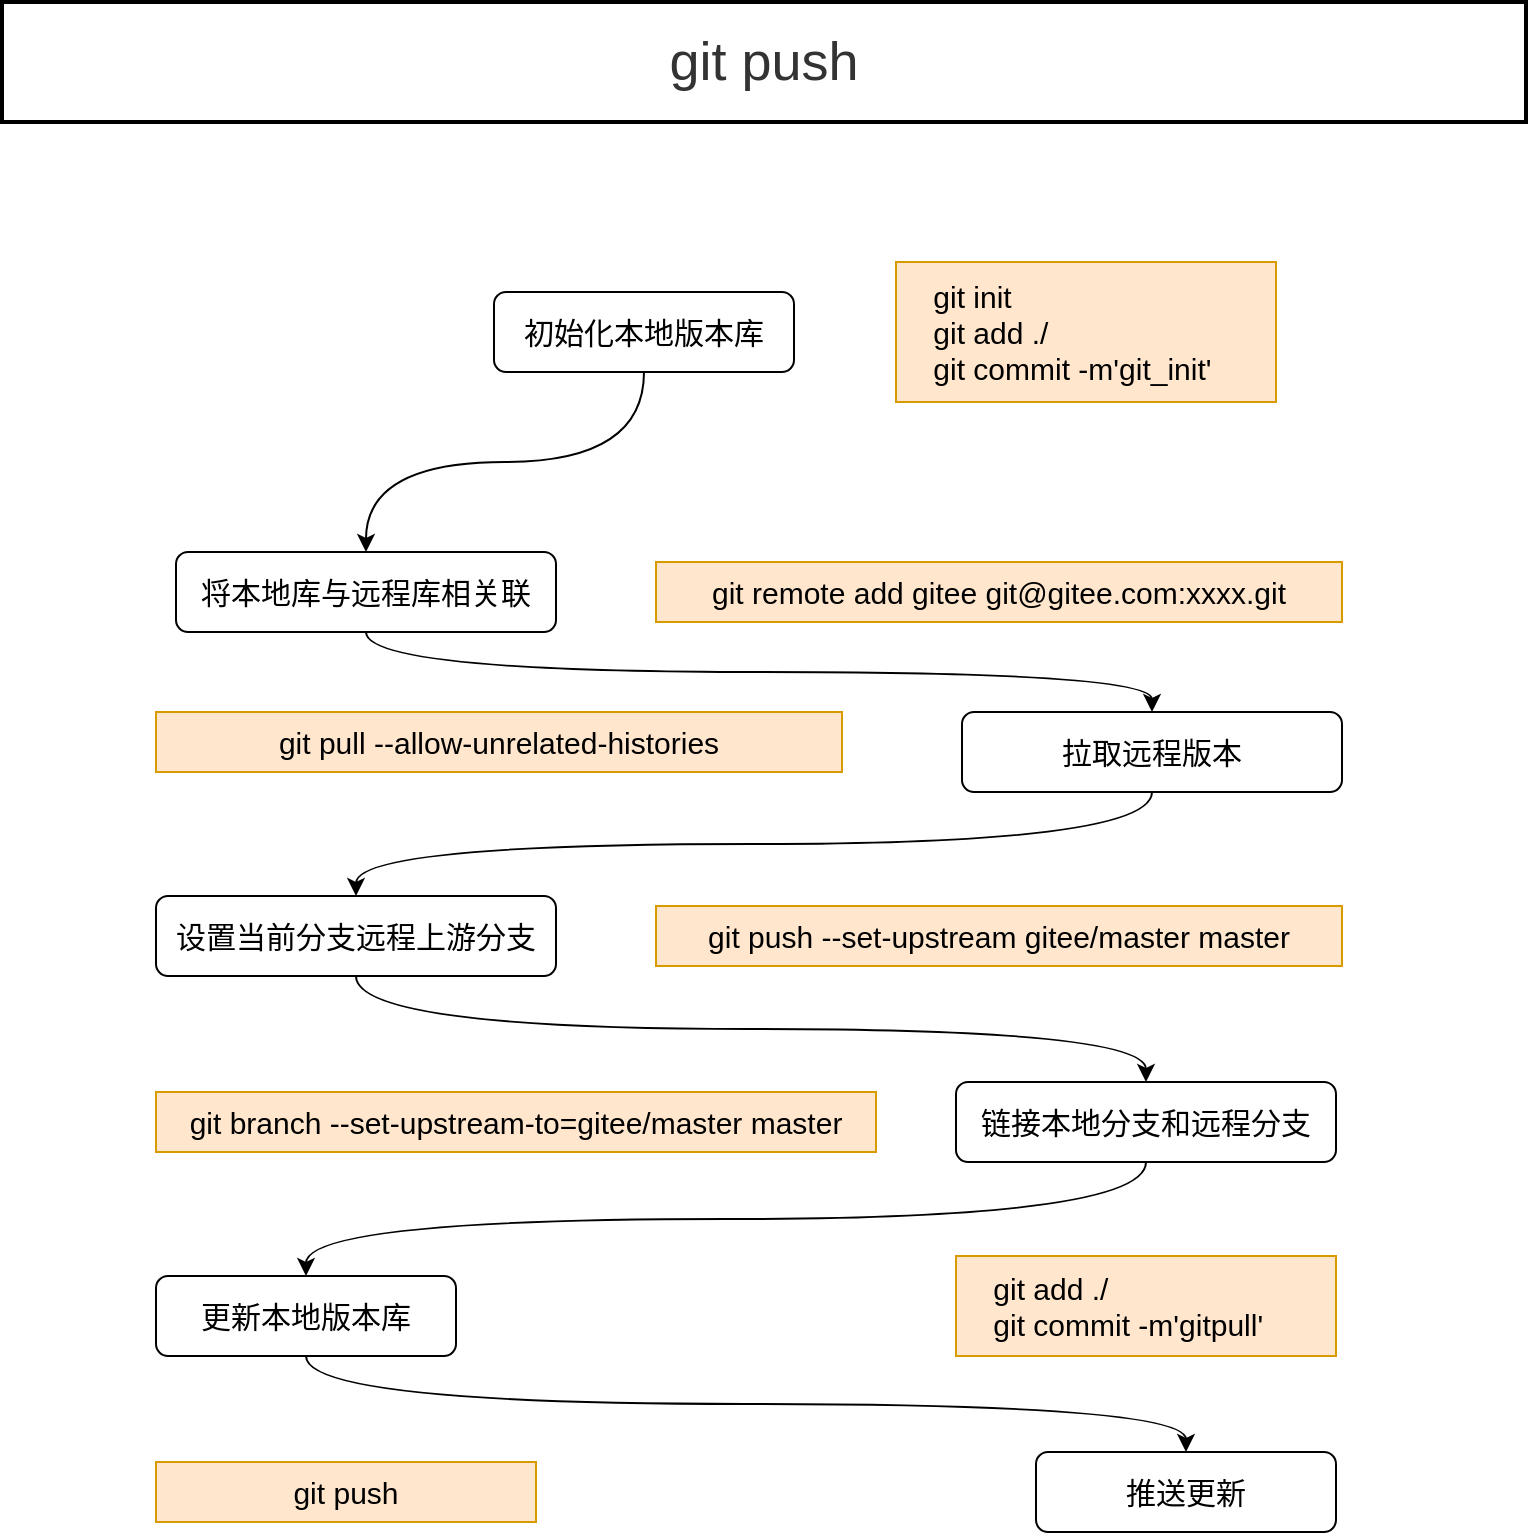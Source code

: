 <mxfile version="13.11.0" type="github">
  <diagram id="Sx1BmFZ8a6_3sdtOQEK_" name="第 1 页">
    <mxGraphModel dx="1102" dy="582" grid="1" gridSize="10" guides="1" tooltips="1" connect="1" arrows="1" fold="1" page="1" pageScale="1" pageWidth="827" pageHeight="1169" math="0" shadow="0">
      <root>
        <mxCell id="0" />
        <mxCell id="1" parent="0" />
        <mxCell id="44tpTN38QBaPn0KXmmkY-25" value="&lt;span style=&quot;font-size: 27px&quot;&gt;&lt;font color=&quot;#333333&quot;&gt;git push&lt;/font&gt;&lt;/span&gt;" style="whiteSpace=wrap;html=1;strokeWidth=2;gradientColor=#ffffff;" vertex="1" parent="1">
          <mxGeometry x="40" y="40" width="762" height="60" as="geometry" />
        </mxCell>
        <mxCell id="44tpTN38QBaPn0KXmmkY-78" style="edgeStyle=orthogonalEdgeStyle;orthogonalLoop=1;jettySize=auto;html=1;exitX=0.5;exitY=1;exitDx=0;exitDy=0;entryX=0.5;entryY=0;entryDx=0;entryDy=0;curved=1;" edge="1" parent="1" source="44tpTN38QBaPn0KXmmkY-62" target="44tpTN38QBaPn0KXmmkY-64">
          <mxGeometry relative="1" as="geometry" />
        </mxCell>
        <mxCell id="44tpTN38QBaPn0KXmmkY-62" value="&lt;font style=&quot;font-size: 15px&quot;&gt;初始化本地版本库&lt;/font&gt;" style="rounded=1;whiteSpace=wrap;html=1;" vertex="1" parent="1">
          <mxGeometry x="286" y="185" width="150" height="40" as="geometry" />
        </mxCell>
        <mxCell id="44tpTN38QBaPn0KXmmkY-63" value="&lt;font style=&quot;font-size: 15px&quot;&gt;&amp;nbsp; &amp;nbsp; git init&lt;br&gt;&amp;nbsp; &amp;nbsp; git add ./&lt;br&gt;&amp;nbsp; &amp;nbsp; git commit -m&#39;git_init&#39;&lt;/font&gt;" style="text;html=1;strokeColor=#d79b00;fillColor=#ffe6cc;align=left;verticalAlign=middle;whiteSpace=wrap;rounded=0;" vertex="1" parent="1">
          <mxGeometry x="487" y="170" width="190" height="70" as="geometry" />
        </mxCell>
        <mxCell id="44tpTN38QBaPn0KXmmkY-79" style="edgeStyle=orthogonalEdgeStyle;curved=1;orthogonalLoop=1;jettySize=auto;html=1;exitX=0.5;exitY=1;exitDx=0;exitDy=0;entryX=0.5;entryY=0;entryDx=0;entryDy=0;" edge="1" parent="1" source="44tpTN38QBaPn0KXmmkY-64" target="44tpTN38QBaPn0KXmmkY-72">
          <mxGeometry relative="1" as="geometry" />
        </mxCell>
        <mxCell id="44tpTN38QBaPn0KXmmkY-64" value="&lt;font style=&quot;font-size: 15px&quot;&gt;将本地库与远程库相关联&lt;/font&gt;" style="rounded=1;whiteSpace=wrap;html=1;" vertex="1" parent="1">
          <mxGeometry x="127" y="315" width="190" height="40" as="geometry" />
        </mxCell>
        <mxCell id="44tpTN38QBaPn0KXmmkY-65" value="&lt;font style=&quot;font-size: 15px&quot;&gt;git remote add gitee&amp;nbsp;git@gitee.com:xxxx.git&lt;/font&gt;" style="text;html=1;strokeColor=#d79b00;fillColor=#ffe6cc;align=center;verticalAlign=middle;whiteSpace=wrap;rounded=0;" vertex="1" parent="1">
          <mxGeometry x="367" y="320" width="343" height="30" as="geometry" />
        </mxCell>
        <mxCell id="44tpTN38QBaPn0KXmmkY-86" style="edgeStyle=orthogonalEdgeStyle;curved=1;orthogonalLoop=1;jettySize=auto;html=1;exitX=0.5;exitY=1;exitDx=0;exitDy=0;entryX=0.5;entryY=0;entryDx=0;entryDy=0;" edge="1" parent="1" source="44tpTN38QBaPn0KXmmkY-66" target="44tpTN38QBaPn0KXmmkY-70">
          <mxGeometry relative="1" as="geometry" />
        </mxCell>
        <mxCell id="44tpTN38QBaPn0KXmmkY-66" value="&lt;span style=&quot;font-size: 15px&quot;&gt;设置当前分支远程上游分支&lt;/span&gt;" style="rounded=1;whiteSpace=wrap;html=1;" vertex="1" parent="1">
          <mxGeometry x="117" y="487" width="200" height="40" as="geometry" />
        </mxCell>
        <mxCell id="44tpTN38QBaPn0KXmmkY-67" value="&lt;font style=&quot;font-size: 15px&quot;&gt;git push --set-upstream gitee/master master&lt;/font&gt;" style="text;html=1;strokeColor=#d79b00;fillColor=#ffe6cc;align=center;verticalAlign=middle;whiteSpace=wrap;rounded=0;" vertex="1" parent="1">
          <mxGeometry x="367" y="492" width="343" height="30" as="geometry" />
        </mxCell>
        <mxCell id="44tpTN38QBaPn0KXmmkY-83" style="edgeStyle=orthogonalEdgeStyle;curved=1;orthogonalLoop=1;jettySize=auto;html=1;exitX=0.5;exitY=1;exitDx=0;exitDy=0;entryX=0.5;entryY=0;entryDx=0;entryDy=0;" edge="1" parent="1" source="44tpTN38QBaPn0KXmmkY-70" target="44tpTN38QBaPn0KXmmkY-74">
          <mxGeometry relative="1" as="geometry" />
        </mxCell>
        <mxCell id="44tpTN38QBaPn0KXmmkY-70" value="&lt;div&gt;&lt;span style=&quot;font-size: 15px&quot;&gt;链接本地分支和远程分支&lt;/span&gt;&lt;/div&gt;" style="rounded=1;whiteSpace=wrap;html=1;" vertex="1" parent="1">
          <mxGeometry x="517" y="580" width="190" height="40" as="geometry" />
        </mxCell>
        <mxCell id="44tpTN38QBaPn0KXmmkY-71" value="&lt;div&gt;&lt;span style=&quot;font-size: 15px&quot;&gt;git branch --set-upstream-to=gitee/master master&lt;/span&gt;&lt;/div&gt;" style="text;html=1;strokeColor=#d79b00;fillColor=#ffe6cc;align=center;verticalAlign=middle;whiteSpace=wrap;rounded=0;" vertex="1" parent="1">
          <mxGeometry x="117" y="585" width="360" height="30" as="geometry" />
        </mxCell>
        <mxCell id="44tpTN38QBaPn0KXmmkY-80" style="edgeStyle=orthogonalEdgeStyle;curved=1;orthogonalLoop=1;jettySize=auto;html=1;exitX=0.5;exitY=1;exitDx=0;exitDy=0;entryX=0.5;entryY=0;entryDx=0;entryDy=0;" edge="1" parent="1" source="44tpTN38QBaPn0KXmmkY-72" target="44tpTN38QBaPn0KXmmkY-66">
          <mxGeometry relative="1" as="geometry" />
        </mxCell>
        <mxCell id="44tpTN38QBaPn0KXmmkY-72" value="&lt;span style=&quot;font-size: 15px&quot;&gt;拉取远程版本&lt;/span&gt;" style="rounded=1;whiteSpace=wrap;html=1;" vertex="1" parent="1">
          <mxGeometry x="520" y="395" width="190" height="40" as="geometry" />
        </mxCell>
        <mxCell id="44tpTN38QBaPn0KXmmkY-73" value="&lt;font style=&quot;font-size: 15px&quot;&gt;git pull --allow-unrelated-histories&lt;/font&gt;" style="text;html=1;strokeColor=#d79b00;fillColor=#ffe6cc;align=center;verticalAlign=middle;whiteSpace=wrap;rounded=0;" vertex="1" parent="1">
          <mxGeometry x="117" y="395" width="343" height="30" as="geometry" />
        </mxCell>
        <mxCell id="44tpTN38QBaPn0KXmmkY-85" style="edgeStyle=orthogonalEdgeStyle;curved=1;orthogonalLoop=1;jettySize=auto;html=1;exitX=0.5;exitY=1;exitDx=0;exitDy=0;entryX=0.5;entryY=0;entryDx=0;entryDy=0;" edge="1" parent="1" source="44tpTN38QBaPn0KXmmkY-74" target="44tpTN38QBaPn0KXmmkY-76">
          <mxGeometry relative="1" as="geometry" />
        </mxCell>
        <mxCell id="44tpTN38QBaPn0KXmmkY-74" value="&lt;font style=&quot;font-size: 15px&quot;&gt;更新本地版本库&lt;/font&gt;" style="rounded=1;whiteSpace=wrap;html=1;" vertex="1" parent="1">
          <mxGeometry x="117" y="677" width="150" height="40" as="geometry" />
        </mxCell>
        <mxCell id="44tpTN38QBaPn0KXmmkY-75" value="&lt;font style=&quot;font-size: 15px&quot;&gt;&amp;nbsp; &amp;nbsp; git add ./&lt;br&gt;&amp;nbsp; &amp;nbsp; git commit -m&#39;gitpull&#39;&lt;/font&gt;" style="text;html=1;strokeColor=#d79b00;fillColor=#ffe6cc;align=left;verticalAlign=middle;whiteSpace=wrap;rounded=0;" vertex="1" parent="1">
          <mxGeometry x="517" y="667" width="190" height="50" as="geometry" />
        </mxCell>
        <mxCell id="44tpTN38QBaPn0KXmmkY-76" value="&lt;font style=&quot;font-size: 15px&quot;&gt;推送更新&lt;/font&gt;" style="rounded=1;whiteSpace=wrap;html=1;" vertex="1" parent="1">
          <mxGeometry x="557" y="765" width="150" height="40" as="geometry" />
        </mxCell>
        <mxCell id="44tpTN38QBaPn0KXmmkY-77" value="&lt;font style=&quot;font-size: 15px&quot;&gt;git push&lt;/font&gt;" style="text;html=1;strokeColor=#d79b00;fillColor=#ffe6cc;align=center;verticalAlign=middle;whiteSpace=wrap;rounded=0;" vertex="1" parent="1">
          <mxGeometry x="117" y="770" width="190" height="30" as="geometry" />
        </mxCell>
      </root>
    </mxGraphModel>
  </diagram>
</mxfile>
